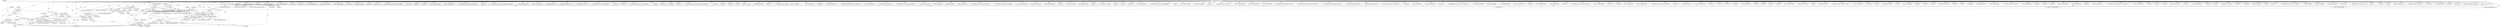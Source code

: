digraph "0_stb_98fdfc6df88b1e34a736d5e126e6c8139c8de1a6_2@pointer" {
"1003636" [label="(Call,f->first_decode = TRUE)"];
"1000445" [label="(Call,is_whole_packet_present(f, TRUE))"];
"1000440" [label="(Call,IS_PUSH_MODE(f))"];
"1000435" [label="(Call,start_packet(f))"];
"1000424" [label="(Call,skip(f, len))"];
"1000422" [label="(Call,next_segment(f))"];
"1000414" [label="(Call,start_packet(f))"];
"1000408" [label="(Call,start_page(f))"];
"1000395" [label="(Call,get8(f))"];
"1000332" [label="(Call,get8(f))"];
"1000328" [label="(Call,get32(f))"];
"1000326" [label="(Call,get32(f))"];
"1000324" [label="(Call,get32(f))"];
"1000313" [label="(Call,get32(f))"];
"1000288" [label="(Call,get8(f))"];
"1000277" [label="(Call,get32(f))"];
"1000259" [label="(Call,getn(f, header, 6))"];
"1000250" [label="(Call,get8(f))"];
"1000126" [label="(Call,start_page(f))"];
"1000107" [label="(MethodParameterIn,vorb *f)"];
"1000420" [label="(Call,len = next_segment(f))"];
"1000396" [label="(Identifier,f)"];
"1000465" [label="(Call,get8_packet(f))"];
"1000281" [label="(Call,error(f, VORBIS_invalid_first_page))"];
"1000500" [label="(Call,get_bits(f,8))"];
"1000883" [label="(Call,setup_malloc(f, c->entries))"];
"1000249" [label="(Call,get8(f) != VORBIS_packet_id)"];
"1000296" [label="(Call,error(f, VORBIS_invalid_first_page))"];
"1001257" [label="(Call,get_bits(f, 4))"];
"1001717" [label="(Call,error(f, VORBIS_outofmem))"];
"1000272" [label="(Call,error(f, VORBIS_invalid_first_page))"];
"1002463" [label="(Call,error(f, VORBIS_invalid_setup))"];
"1000409" [label="(Identifier,f)"];
"1001283" [label="(Call,get_bits(f, 32))"];
"1000637" [label="(Call,get_bits(f, 8))"];
"1000314" [label="(Identifier,f)"];
"1000330" [label="(Call,x = get8(f))"];
"1003278" [label="(Call,error(f, VORBIS_invalid_setup))"];
"1001877" [label="(Call,error(f, VORBIS_invalid_setup))"];
"1001028" [label="(Call,error(f, VORBIS_outofmem))"];
"1002557" [label="(Call,get_bits(f,5))"];
"1000708" [label="(Call,setup_malloc(f, c->entries))"];
"1000462" [label="(Call,crc32_init())"];
"1000251" [label="(Identifier,f)"];
"1002047" [label="(Call,get_bits(f, 3))"];
"1001800" [label="(Call,get_bits(f, 16))"];
"1001765" [label="(Call,setup_temp_free(f, mults, sizeof(mults[0])*c->lookup_values))"];
"1000447" [label="(Identifier,TRUE)"];
"1000422" [label="(Call,next_segment(f))"];
"1000258" [label="(Call,!getn(f, header, 6))"];
"1000812" [label="(Call,get_bits(f,1))"];
"1001961" [label="(Call,get_bits(f,8))"];
"1003219" [label="(Call,get_bits(f, 6))"];
"1001808" [label="(Call,error(f, VORBIS_invalid_setup))"];
"1001332" [label="(Call,error(f, VORBIS_invalid_setup))"];
"1001647" [label="(Call,setup_temp_free(f, mults,sizeof(mults[0])*c->lookup_values))"];
"1002506" [label="(Call,get_bits(f,6))"];
"1000370" [label="(Call,error(f, VORBIS_invalid_setup))"];
"1002667" [label="(Call,setup_malloc(f, sizeof(*r->classdata) * f->codebooks[r->classbook].entries))"];
"1001659" [label="(Call,error(f, VORBIS_invalid_setup))"];
"1002973" [label="(Call,error(f, VORBIS_invalid_setup))"];
"1003083" [label="(Call,error(f, VORBIS_invalid_setup))"];
"1000331" [label="(Identifier,x)"];
"1000439" [label="(ControlStructure,if (IS_PUSH_MODE(f)))"];
"1000906" [label="(Call,setup_temp_free(f, lengths, c->entries))"];
"1001017" [label="(Call,setup_malloc(f, c->sorted_entries))"];
"1001826" [label="(Call,setup_malloc(f, f->floor_count * sizeof(*f->floor_config)))"];
"1003636" [label="(Call,f->first_decode = TRUE)"];
"1000646" [label="(Call,get_bits(f, 8))"];
"1000413" [label="(Call,!start_packet(f))"];
"1000276" [label="(Call,get32(f) != 0)"];
"1000824" [label="(Call,get_bits(f, 5))"];
"1001214" [label="(Call,setup_temp_free(f, values, sizeof(*values)*c->sorted_entries))"];
"1002814" [label="(Call,get_bits(f,6))"];
"1001918" [label="(Call,get_bits(f,16))"];
"1002514" [label="(Call,get_bits(f,8))"];
"1001932" [label="(Call,get_bits(f,8))"];
"1001224" [label="(Call,setup_temp_free(f, c->codewords, sizeof(*c->codewords)*c->sorted_entries))"];
"1002921" [label="(Call,get_bits(f,1))"];
"1002951" [label="(Call,get_bits(f,1))"];
"1003688" [label="(MethodReturn,static int)"];
"1002630" [label="(Call,get_bits(f, 8))"];
"1000328" [label="(Call,get32(f))"];
"1000393" [label="(Call,x = get8(f))"];
"1000236" [label="(Call,get8(f))"];
"1001404" [label="(Call,get_bits(f, c->value_bits))"];
"1003684" [label="(Call,stb_vorbis_get_file_offset(f))"];
"1002548" [label="(Call,get_bits(f,3))"];
"1001468" [label="(Call,setup_malloc(f, sizeof(c->multiplicands[0]) * c->sorted_entries * c->dimensions))"];
"1002842" [label="(Call,error(f, VORBIS_outofmem))"];
"1000277" [label="(Call,get32(f))"];
"1001911" [label="(Call,get_bits(f,16))"];
"1002646" [label="(Call,error(f, VORBIS_invalid_setup))"];
"1001686" [label="(Call,setup_malloc(f, sizeof(c->multiplicands[0]) * c->lookup_values))"];
"1003049" [label="(Call,error(f, VORBIS_invalid_setup))"];
"1001965" [label="(Call,error(f, VORBIS_feature_not_supported))"];
"1001705" [label="(Call,setup_temp_free(f, mults,sizeof(mults[0])*c->lookup_values))"];
"1000762" [label="(Call,error(f, VORBIS_invalid_setup))"];
"1000424" [label="(Call,skip(f, len))"];
"1002917" [label="(Call,error(f, VORBIS_outofmem))"];
"1000259" [label="(Call,getn(f, header, 6))"];
"1002216" [label="(Call,get_bits(f, g->rangebits))"];
"1001189" [label="(Call,error(f, VORBIS_outofmem))"];
"1000445" [label="(Call,is_whole_packet_present(f, TRUE))"];
"1000510" [label="(Call,setup_malloc(f, sizeof(*f->codebooks) * f->codebook_count))"];
"1002824" [label="(Call,setup_malloc(f, f->mapping_count * sizeof(*f->mapping)))"];
"1002293" [label="(Call,error(f, VORBIS_invalid_setup))"];
"1003197" [label="(Call,error(f, VORBIS_invalid_setup))"];
"1001426" [label="(Call,error(f, VORBIS_invalid_setup))"];
"1003247" [label="(Call,get_bits(f,1))"];
"1003395" [label="(Call,error(f, VORBIS_outofmem))"];
"1000108" [label="(Block,)"];
"1000408" [label="(Call,start_page(f))"];
"1001074" [label="(Call,error(f, VORBIS_outofmem))"];
"1000261" [label="(Identifier,header)"];
"1000325" [label="(Identifier,f)"];
"1001991" [label="(Call,get_bits(f, 5))"];
"1003443" [label="(Call,init_blocksize(f, 0, f->blocksize_0))"];
"1001251" [label="(Call,CHECK(f))"];
"1000284" [label="(Call,f->channels = get8(f))"];
"1002377" [label="(Call,get_bits(f, 6))"];
"1002073" [label="(Call,get_bits(f, 8))"];
"1002406" [label="(Call,error(f, VORBIS_outofmem))"];
"1002387" [label="(Call,setup_malloc(f, f->residue_count * sizeof(f->residue_config[0])))"];
"1000232" [label="(Call,get8(f))"];
"1002890" [label="(Call,error(f, VORBIS_invalid_setup))"];
"1000469" [label="(Call,error(f, VORBIS_invalid_setup))"];
"1000657" [label="(Call,get_bits(f,1))"];
"1000240" [label="(Call,error(f, VORBIS_ogg_skeleton_not_supported))"];
"1002899" [label="(Call,setup_malloc(f, f->channels * sizeof(*m->chan)))"];
"1000415" [label="(Identifier,f)"];
"1003637" [label="(Call,f->first_decode)"];
"1000260" [label="(Identifier,f)"];
"1001362" [label="(Call,error(f, VORBIS_invalid_setup))"];
"1000252" [label="(Identifier,VORBIS_packet_id)"];
"1000683" [label="(Call,error(f, VORBIS_invalid_setup))"];
"1000717" [label="(Call,error(f, VORBIS_outofmem))"];
"1000982" [label="(Call,setup_malloc(f, sizeof(c->codewords[0]) * c->entries))"];
"1000324" [label="(Call,get32(f))"];
"1000126" [label="(Call,start_page(f))"];
"1001037" [label="(Call,setup_temp_malloc(f, sizeof(*c->codewords) * c->sorted_entries))"];
"1001414" [label="(Call,setup_temp_free(f,mults,sizeof(mults[0])*c->lookup_values))"];
"1000158" [label="(Call,error(f, VORBIS_invalid_first_page))"];
"1003686" [label="(Return,return TRUE;)"];
"1003330" [label="(Call,setup_malloc(f, sizeof(float) * f->blocksize_1))"];
"1000269" [label="(Call,vorbis_validate(header))"];
"1001238" [label="(Call,setup_temp_free(f, lengths, c->entries))"];
"1001061" [label="(Call,setup_temp_malloc(f, sizeof(*values) * c->sorted_entries))"];
"1000279" [label="(Literal,0)"];
"1000250" [label="(Call,get8(f))"];
"1003261" [label="(Call,get_bits(f,16))"];
"1003438" [label="(Call,error(f, VORBIS_outofmem))"];
"1000262" [label="(Literal,6)"];
"1000426" [label="(Identifier,len)"];
"1002087" [label="(Call,error(f, VORBIS_invalid_setup))"];
"1001299" [label="(Call,get_bits(f, 4))"];
"1001169" [label="(Call,setup_malloc(f, sizeof(*c->sorted_values   ) * (c->sorted_entries+1)))"];
"1000327" [label="(Identifier,f)"];
"1003300" [label="(Call,error(f, VORBIS_invalid_setup))"];
"1001054" [label="(Call,error(f, VORBIS_outofmem))"];
"1003033" [label="(Call,error(f, VORBIS_invalid_setup))"];
"1000694" [label="(Call,setup_temp_malloc(f, c->entries))"];
"1001940" [label="(Call,get_bits(f,4))"];
"1000138" [label="(Call,error(f, VORBIS_invalid_first_page))"];
"1003069" [label="(Call,error(f, VORBIS_invalid_setup))"];
"1002690" [label="(Call,error(f, VORBIS_outofmem))"];
"1001783" [label="(Call,get_bits(f, 6))"];
"1001514" [label="(Call,setup_temp_free(f,mults,sizeof(mults[0])*c->lookup_values))"];
"1003211" [label="(Call,error(f, VORBIS_invalid_setup))"];
"1000395" [label="(Call,get8(f))"];
"1001865" [label="(Call,get_bits(f, 16))"];
"1001816" [label="(Call,get_bits(f, 6))"];
"1002776" [label="(Call,error(f, VORBIS_outofmem))"];
"1000598" [label="(Call,error(f, VORBIS_invalid_setup))"];
"1001369" [label="(Call,setup_temp_malloc(f, sizeof(mults[0]) * c->lookup_values))"];
"1002470" [label="(Call,get_bits(f, 24))"];
"1000421" [label="(Identifier,len)"];
"1000254" [label="(Call,error(f, VORBIS_invalid_first_page))"];
"1001121" [label="(Call,setup_temp_free(f, values, 0))"];
"1000837" [label="(Call,error(f, VORBIS_invalid_setup))"];
"1002477" [label="(Call,get_bits(f, 24))"];
"1001291" [label="(Call,get_bits(f, 32))"];
"1000577" [label="(Call,get_bits(f, 8))"];
"1002451" [label="(Call,get_bits(f, 16))"];
"1001160" [label="(Call,error(f, VORBIS_outofmem))"];
"1000382" [label="(Call,error(f, VORBIS_invalid_setup))"];
"1003644" [label="(Identifier,f)"];
"1002012" [label="(Call,get_bits(f, 4))"];
"1000107" [label="(MethodParameterIn,vorb *f)"];
"1001776" [label="(Call,CHECK(f))"];
"1000309" [label="(Call,f->sample_rate = get32(f))"];
"1003165" [label="(Call,get_bits(f,8))"];
"1000425" [label="(Identifier,f)"];
"1000407" [label="(Call,!start_page(f))"];
"1000731" [label="(Call,get_bits(f,5))"];
"1000492" [label="(Call,error(f, VORBIS_invalid_setup))"];
"1000326" [label="(Call,get32(f))"];
"1000414" [label="(Call,start_packet(f))"];
"1003288" [label="(Call,error(f, VORBIS_invalid_setup))"];
"1000968" [label="(Call,CHECK(f))"];
"1000333" [label="(Identifier,f)"];
"1000329" [label="(Identifier,f)"];
"1001844" [label="(Call,error(f, VORBIS_outofmem))"];
"1002755" [label="(Call,setup_malloc(f, sizeof(r->classdata[j][0]) * classwords))"];
"1000127" [label="(Identifier,f)"];
"1000585" [label="(Call,error(f, VORBIS_invalid_setup))"];
"1001904" [label="(Call,get_bits(f,8))"];
"1000148" [label="(Call,error(f, VORBIS_invalid_first_page))"];
"1000390" [label="(Call,error(f, VORBIS_invalid_setup))"];
"1000289" [label="(Identifier,f)"];
"1000403" [label="(Call,error(f, VORBIS_invalid_first_page))"];
"1003183" [label="(Call,get_bits(f,8))"];
"1000611" [label="(Call,error(f, VORBIS_invalid_setup))"];
"1001778" [label="(Call,CHECK(f))"];
"1001526" [label="(Call,error(f, VORBIS_outofmem))"];
"1000603" [label="(Call,get_bits(f, 8))"];
"1003079" [label="(Call,get_bits(f,2))"];
"1000190" [label="(Call,getn(f, header, 6))"];
"1000590" [label="(Call,get_bits(f, 8))"];
"1000446" [label="(Identifier,f)"];
"1001126" [label="(Call,error(f, VORBIS_invalid_setup))"];
"1002929" [label="(Call,get_bits(f,4))"];
"1003113" [label="(Call,get_bits(f, 4))"];
"1003303" [label="(Call,flush_packet(f))"];
"1003677" [label="(Call,error(f, VORBIS_outofmem))"];
"1002132" [label="(Call,error(f, VORBIS_invalid_setup))"];
"1000321" [label="(Call,error(f, VORBIS_invalid_first_page))"];
"1003346" [label="(Call,setup_malloc(f, sizeof(float) * f->blocksize_1/2))"];
"1000895" [label="(Call,error(f, VORBIS_outofmem))"];
"1000667" [label="(Call,get_bits(f,1))"];
"1002960" [label="(Call,get_bits(f,8))"];
"1000168" [label="(Call,error(f, VORBIS_invalid_first_page))"];
"1001925" [label="(Call,get_bits(f,6))"];
"1000777" [label="(Call,error(f, VORBIS_invalid_setup))"];
"1000528" [label="(Call,error(f, VORBIS_outofmem))"];
"1002057" [label="(Call,get_bits(f, 2))"];
"1002996" [label="(Call,get_bits(f, ilog(f->channels-1)))"];
"1000436" [label="(Identifier,f)"];
"1001140" [label="(Call,setup_malloc(f, sizeof(*c->sorted_codewords) * (c->sorted_entries+1)))"];
"1003640" [label="(Identifier,TRUE)"];
"1003129" [label="(Call,error(f, VORBIS_invalid_setup))"];
"1002552" [label="(Call,get_bits(f,1))"];
"1000332" [label="(Call,get8(f))"];
"1002140" [label="(Call,get_bits(f,2))"];
"1003268" [label="(Call,get_bits(f,8))"];
"1002526" [label="(Call,error(f, VORBIS_invalid_setup))"];
"1000440" [label="(Call,IS_PUSH_MODE(f))"];
"1003254" [label="(Call,get_bits(f,16))"];
"1002489" [label="(Call,error(f, VORBIS_invalid_setup))"];
"1003174" [label="(Call,get_bits(f,8))"];
"1000632" [label="(Call,get_bits(f, 8))"];
"1003453" [label="(Call,init_blocksize(f, 1, f->blocksize_1))"];
"1002497" [label="(Call,get_bits(f,24))"];
"1000485" [label="(Call,get8_packet(f))"];
"1002588" [label="(Call,error(f, VORBIS_outofmem))"];
"1000313" [label="(Call,get32(f))"];
"1000573" [label="(Call,CHECK(f))"];
"1000429" [label="(Identifier,f)"];
"1002148" [label="(Call,get_bits(f,4))"];
"1000423" [label="(Identifier,f)"];
"1002569" [label="(Call,setup_malloc(f, sizeof(r->residue_books[0]) * r->classifications))"];
"1000125" [label="(Call,!start_page(f))"];
"1000753" [label="(Call,get_bits(f, ilog(limit)))"];
"1000306" [label="(Call,error(f, VORBIS_too_many_channels))"];
"1001384" [label="(Call,error(f, VORBIS_outofmem))"];
"1003012" [label="(Call,get_bits(f, ilog(f->channels-1)))"];
"1002882" [label="(Call,get_bits(f,16))"];
"1000420" [label="(Call,len = next_segment(f))"];
"1000419" [label="(Block,)"];
"1000288" [label="(Call,get8(f))"];
"1000264" [label="(Call,error(f, VORBIS_unexpected_eof))"];
"1000444" [label="(Call,!is_whole_packet_present(f, TRUE))"];
"1000278" [label="(Identifier,f)"];
"1001491" [label="(Call,setup_malloc(f, sizeof(c->multiplicands[0]) * c->entries        * c->dimensions))"];
"1001678" [label="(Call,CHECK(f))"];
"1000616" [label="(Call,get_bits(f, 8))"];
"1000245" [label="(Call,error(f, VORBIS_invalid_first_page))"];
"1001267" [label="(Call,error(f, VORBIS_invalid_setup))"];
"1000434" [label="(Call,!start_packet(f))"];
"1003419" [label="(Call,setup_malloc(f, sizeof(float) * f->blocksize_1/2))"];
"1000625" [label="(Call,get_bits(f, 8))"];
"1000435" [label="(Call,start_packet(f))"];
"1001000" [label="(Call,error(f, VORBIS_outofmem))"];
"1002115" [label="(Call,get_bits(f,8))"];
"1001307" [label="(Call,get_bits(f,1))"];
"1003364" [label="(Call,setup_malloc(f, sizeof(int16) * longest_floorlist))"];
"1000441" [label="(Identifier,f)"];
"1003636" -> "1000108"  [label="AST: "];
"1003636" -> "1003640"  [label="CFG: "];
"1003637" -> "1003636"  [label="AST: "];
"1003640" -> "1003636"  [label="AST: "];
"1003644" -> "1003636"  [label="CFG: "];
"1003636" -> "1003688"  [label="DDG: f->first_decode"];
"1003636" -> "1003688"  [label="DDG: TRUE"];
"1000445" -> "1003636"  [label="DDG: TRUE"];
"1000445" -> "1000444"  [label="AST: "];
"1000445" -> "1000447"  [label="CFG: "];
"1000446" -> "1000445"  [label="AST: "];
"1000447" -> "1000445"  [label="AST: "];
"1000444" -> "1000445"  [label="CFG: "];
"1000445" -> "1003688"  [label="DDG: TRUE"];
"1000445" -> "1003688"  [label="DDG: f"];
"1000445" -> "1000444"  [label="DDG: f"];
"1000445" -> "1000444"  [label="DDG: TRUE"];
"1000440" -> "1000445"  [label="DDG: f"];
"1000107" -> "1000445"  [label="DDG: f"];
"1000445" -> "1000465"  [label="DDG: f"];
"1000445" -> "1003686"  [label="DDG: TRUE"];
"1000440" -> "1000439"  [label="AST: "];
"1000440" -> "1000441"  [label="CFG: "];
"1000441" -> "1000440"  [label="AST: "];
"1000446" -> "1000440"  [label="CFG: "];
"1000462" -> "1000440"  [label="CFG: "];
"1000440" -> "1003688"  [label="DDG: IS_PUSH_MODE(f)"];
"1000435" -> "1000440"  [label="DDG: f"];
"1000107" -> "1000440"  [label="DDG: f"];
"1000440" -> "1000465"  [label="DDG: f"];
"1000435" -> "1000434"  [label="AST: "];
"1000435" -> "1000436"  [label="CFG: "];
"1000436" -> "1000435"  [label="AST: "];
"1000434" -> "1000435"  [label="CFG: "];
"1000435" -> "1003688"  [label="DDG: f"];
"1000435" -> "1000434"  [label="DDG: f"];
"1000424" -> "1000435"  [label="DDG: f"];
"1000107" -> "1000435"  [label="DDG: f"];
"1000424" -> "1000419"  [label="AST: "];
"1000424" -> "1000426"  [label="CFG: "];
"1000425" -> "1000424"  [label="AST: "];
"1000426" -> "1000424"  [label="AST: "];
"1000429" -> "1000424"  [label="CFG: "];
"1000424" -> "1003688"  [label="DDG: len"];
"1000424" -> "1003688"  [label="DDG: skip(f, len)"];
"1000424" -> "1000422"  [label="DDG: f"];
"1000422" -> "1000424"  [label="DDG: f"];
"1000107" -> "1000424"  [label="DDG: f"];
"1000420" -> "1000424"  [label="DDG: len"];
"1000422" -> "1000420"  [label="AST: "];
"1000422" -> "1000423"  [label="CFG: "];
"1000423" -> "1000422"  [label="AST: "];
"1000420" -> "1000422"  [label="CFG: "];
"1000422" -> "1000420"  [label="DDG: f"];
"1000414" -> "1000422"  [label="DDG: f"];
"1000107" -> "1000422"  [label="DDG: f"];
"1000414" -> "1000413"  [label="AST: "];
"1000414" -> "1000415"  [label="CFG: "];
"1000415" -> "1000414"  [label="AST: "];
"1000413" -> "1000414"  [label="CFG: "];
"1000414" -> "1003688"  [label="DDG: f"];
"1000414" -> "1000413"  [label="DDG: f"];
"1000408" -> "1000414"  [label="DDG: f"];
"1000107" -> "1000414"  [label="DDG: f"];
"1000408" -> "1000407"  [label="AST: "];
"1000408" -> "1000409"  [label="CFG: "];
"1000409" -> "1000408"  [label="AST: "];
"1000407" -> "1000408"  [label="CFG: "];
"1000408" -> "1003688"  [label="DDG: f"];
"1000408" -> "1000407"  [label="DDG: f"];
"1000395" -> "1000408"  [label="DDG: f"];
"1000107" -> "1000408"  [label="DDG: f"];
"1000395" -> "1000393"  [label="AST: "];
"1000395" -> "1000396"  [label="CFG: "];
"1000396" -> "1000395"  [label="AST: "];
"1000393" -> "1000395"  [label="CFG: "];
"1000395" -> "1000393"  [label="DDG: f"];
"1000332" -> "1000395"  [label="DDG: f"];
"1000107" -> "1000395"  [label="DDG: f"];
"1000395" -> "1000403"  [label="DDG: f"];
"1000332" -> "1000330"  [label="AST: "];
"1000332" -> "1000333"  [label="CFG: "];
"1000333" -> "1000332"  [label="AST: "];
"1000330" -> "1000332"  [label="CFG: "];
"1000332" -> "1000330"  [label="DDG: f"];
"1000328" -> "1000332"  [label="DDG: f"];
"1000107" -> "1000332"  [label="DDG: f"];
"1000332" -> "1000370"  [label="DDG: f"];
"1000332" -> "1000382"  [label="DDG: f"];
"1000332" -> "1000390"  [label="DDG: f"];
"1000328" -> "1000108"  [label="AST: "];
"1000328" -> "1000329"  [label="CFG: "];
"1000329" -> "1000328"  [label="AST: "];
"1000331" -> "1000328"  [label="CFG: "];
"1000328" -> "1003688"  [label="DDG: get32(f)"];
"1000326" -> "1000328"  [label="DDG: f"];
"1000107" -> "1000328"  [label="DDG: f"];
"1000326" -> "1000108"  [label="AST: "];
"1000326" -> "1000327"  [label="CFG: "];
"1000327" -> "1000326"  [label="AST: "];
"1000329" -> "1000326"  [label="CFG: "];
"1000324" -> "1000326"  [label="DDG: f"];
"1000107" -> "1000326"  [label="DDG: f"];
"1000324" -> "1000108"  [label="AST: "];
"1000324" -> "1000325"  [label="CFG: "];
"1000325" -> "1000324"  [label="AST: "];
"1000327" -> "1000324"  [label="CFG: "];
"1000313" -> "1000324"  [label="DDG: f"];
"1000107" -> "1000324"  [label="DDG: f"];
"1000313" -> "1000309"  [label="AST: "];
"1000313" -> "1000314"  [label="CFG: "];
"1000314" -> "1000313"  [label="AST: "];
"1000309" -> "1000313"  [label="CFG: "];
"1000313" -> "1000309"  [label="DDG: f"];
"1000288" -> "1000313"  [label="DDG: f"];
"1000107" -> "1000313"  [label="DDG: f"];
"1000313" -> "1000321"  [label="DDG: f"];
"1000288" -> "1000284"  [label="AST: "];
"1000288" -> "1000289"  [label="CFG: "];
"1000289" -> "1000288"  [label="AST: "];
"1000284" -> "1000288"  [label="CFG: "];
"1000288" -> "1000284"  [label="DDG: f"];
"1000277" -> "1000288"  [label="DDG: f"];
"1000107" -> "1000288"  [label="DDG: f"];
"1000288" -> "1000296"  [label="DDG: f"];
"1000288" -> "1000306"  [label="DDG: f"];
"1000277" -> "1000276"  [label="AST: "];
"1000277" -> "1000278"  [label="CFG: "];
"1000278" -> "1000277"  [label="AST: "];
"1000279" -> "1000277"  [label="CFG: "];
"1000277" -> "1000276"  [label="DDG: f"];
"1000259" -> "1000277"  [label="DDG: f"];
"1000107" -> "1000277"  [label="DDG: f"];
"1000277" -> "1000281"  [label="DDG: f"];
"1000259" -> "1000258"  [label="AST: "];
"1000259" -> "1000262"  [label="CFG: "];
"1000260" -> "1000259"  [label="AST: "];
"1000261" -> "1000259"  [label="AST: "];
"1000262" -> "1000259"  [label="AST: "];
"1000258" -> "1000259"  [label="CFG: "];
"1000259" -> "1003688"  [label="DDG: header"];
"1000259" -> "1000258"  [label="DDG: f"];
"1000259" -> "1000258"  [label="DDG: header"];
"1000259" -> "1000258"  [label="DDG: 6"];
"1000250" -> "1000259"  [label="DDG: f"];
"1000107" -> "1000259"  [label="DDG: f"];
"1000259" -> "1000264"  [label="DDG: f"];
"1000259" -> "1000269"  [label="DDG: header"];
"1000259" -> "1000272"  [label="DDG: f"];
"1000250" -> "1000249"  [label="AST: "];
"1000250" -> "1000251"  [label="CFG: "];
"1000251" -> "1000250"  [label="AST: "];
"1000252" -> "1000250"  [label="CFG: "];
"1000250" -> "1000249"  [label="DDG: f"];
"1000126" -> "1000250"  [label="DDG: f"];
"1000107" -> "1000250"  [label="DDG: f"];
"1000250" -> "1000254"  [label="DDG: f"];
"1000126" -> "1000125"  [label="AST: "];
"1000126" -> "1000127"  [label="CFG: "];
"1000127" -> "1000126"  [label="AST: "];
"1000125" -> "1000126"  [label="CFG: "];
"1000126" -> "1003688"  [label="DDG: f"];
"1000126" -> "1000125"  [label="DDG: f"];
"1000107" -> "1000126"  [label="DDG: f"];
"1000126" -> "1000138"  [label="DDG: f"];
"1000126" -> "1000148"  [label="DDG: f"];
"1000126" -> "1000158"  [label="DDG: f"];
"1000126" -> "1000168"  [label="DDG: f"];
"1000126" -> "1000190"  [label="DDG: f"];
"1000126" -> "1000240"  [label="DDG: f"];
"1000126" -> "1000245"  [label="DDG: f"];
"1000107" -> "1000106"  [label="AST: "];
"1000107" -> "1003688"  [label="DDG: f"];
"1000107" -> "1000138"  [label="DDG: f"];
"1000107" -> "1000148"  [label="DDG: f"];
"1000107" -> "1000158"  [label="DDG: f"];
"1000107" -> "1000168"  [label="DDG: f"];
"1000107" -> "1000190"  [label="DDG: f"];
"1000107" -> "1000232"  [label="DDG: f"];
"1000107" -> "1000236"  [label="DDG: f"];
"1000107" -> "1000240"  [label="DDG: f"];
"1000107" -> "1000245"  [label="DDG: f"];
"1000107" -> "1000254"  [label="DDG: f"];
"1000107" -> "1000264"  [label="DDG: f"];
"1000107" -> "1000272"  [label="DDG: f"];
"1000107" -> "1000281"  [label="DDG: f"];
"1000107" -> "1000296"  [label="DDG: f"];
"1000107" -> "1000306"  [label="DDG: f"];
"1000107" -> "1000321"  [label="DDG: f"];
"1000107" -> "1000370"  [label="DDG: f"];
"1000107" -> "1000382"  [label="DDG: f"];
"1000107" -> "1000390"  [label="DDG: f"];
"1000107" -> "1000403"  [label="DDG: f"];
"1000107" -> "1000465"  [label="DDG: f"];
"1000107" -> "1000469"  [label="DDG: f"];
"1000107" -> "1000485"  [label="DDG: f"];
"1000107" -> "1000492"  [label="DDG: f"];
"1000107" -> "1000500"  [label="DDG: f"];
"1000107" -> "1000510"  [label="DDG: f"];
"1000107" -> "1000528"  [label="DDG: f"];
"1000107" -> "1000573"  [label="DDG: f"];
"1000107" -> "1000577"  [label="DDG: f"];
"1000107" -> "1000585"  [label="DDG: f"];
"1000107" -> "1000590"  [label="DDG: f"];
"1000107" -> "1000598"  [label="DDG: f"];
"1000107" -> "1000603"  [label="DDG: f"];
"1000107" -> "1000611"  [label="DDG: f"];
"1000107" -> "1000616"  [label="DDG: f"];
"1000107" -> "1000625"  [label="DDG: f"];
"1000107" -> "1000632"  [label="DDG: f"];
"1000107" -> "1000637"  [label="DDG: f"];
"1000107" -> "1000646"  [label="DDG: f"];
"1000107" -> "1000657"  [label="DDG: f"];
"1000107" -> "1000667"  [label="DDG: f"];
"1000107" -> "1000683"  [label="DDG: f"];
"1000107" -> "1000694"  [label="DDG: f"];
"1000107" -> "1000708"  [label="DDG: f"];
"1000107" -> "1000717"  [label="DDG: f"];
"1000107" -> "1000731"  [label="DDG: f"];
"1000107" -> "1000753"  [label="DDG: f"];
"1000107" -> "1000762"  [label="DDG: f"];
"1000107" -> "1000777"  [label="DDG: f"];
"1000107" -> "1000812"  [label="DDG: f"];
"1000107" -> "1000824"  [label="DDG: f"];
"1000107" -> "1000837"  [label="DDG: f"];
"1000107" -> "1000883"  [label="DDG: f"];
"1000107" -> "1000895"  [label="DDG: f"];
"1000107" -> "1000906"  [label="DDG: f"];
"1000107" -> "1000968"  [label="DDG: f"];
"1000107" -> "1000982"  [label="DDG: f"];
"1000107" -> "1001000"  [label="DDG: f"];
"1000107" -> "1001017"  [label="DDG: f"];
"1000107" -> "1001028"  [label="DDG: f"];
"1000107" -> "1001037"  [label="DDG: f"];
"1000107" -> "1001054"  [label="DDG: f"];
"1000107" -> "1001061"  [label="DDG: f"];
"1000107" -> "1001074"  [label="DDG: f"];
"1000107" -> "1001121"  [label="DDG: f"];
"1000107" -> "1001126"  [label="DDG: f"];
"1000107" -> "1001140"  [label="DDG: f"];
"1000107" -> "1001160"  [label="DDG: f"];
"1000107" -> "1001169"  [label="DDG: f"];
"1000107" -> "1001189"  [label="DDG: f"];
"1000107" -> "1001214"  [label="DDG: f"];
"1000107" -> "1001224"  [label="DDG: f"];
"1000107" -> "1001238"  [label="DDG: f"];
"1000107" -> "1001251"  [label="DDG: f"];
"1000107" -> "1001257"  [label="DDG: f"];
"1000107" -> "1001267"  [label="DDG: f"];
"1000107" -> "1001283"  [label="DDG: f"];
"1000107" -> "1001291"  [label="DDG: f"];
"1000107" -> "1001299"  [label="DDG: f"];
"1000107" -> "1001307"  [label="DDG: f"];
"1000107" -> "1001332"  [label="DDG: f"];
"1000107" -> "1001362"  [label="DDG: f"];
"1000107" -> "1001369"  [label="DDG: f"];
"1000107" -> "1001384"  [label="DDG: f"];
"1000107" -> "1001404"  [label="DDG: f"];
"1000107" -> "1001414"  [label="DDG: f"];
"1000107" -> "1001426"  [label="DDG: f"];
"1000107" -> "1001468"  [label="DDG: f"];
"1000107" -> "1001491"  [label="DDG: f"];
"1000107" -> "1001514"  [label="DDG: f"];
"1000107" -> "1001526"  [label="DDG: f"];
"1000107" -> "1001647"  [label="DDG: f"];
"1000107" -> "1001659"  [label="DDG: f"];
"1000107" -> "1001678"  [label="DDG: f"];
"1000107" -> "1001686"  [label="DDG: f"];
"1000107" -> "1001705"  [label="DDG: f"];
"1000107" -> "1001717"  [label="DDG: f"];
"1000107" -> "1001765"  [label="DDG: f"];
"1000107" -> "1001776"  [label="DDG: f"];
"1000107" -> "1001778"  [label="DDG: f"];
"1000107" -> "1001783"  [label="DDG: f"];
"1000107" -> "1001800"  [label="DDG: f"];
"1000107" -> "1001808"  [label="DDG: f"];
"1000107" -> "1001816"  [label="DDG: f"];
"1000107" -> "1001826"  [label="DDG: f"];
"1000107" -> "1001844"  [label="DDG: f"];
"1000107" -> "1001865"  [label="DDG: f"];
"1000107" -> "1001877"  [label="DDG: f"];
"1000107" -> "1001904"  [label="DDG: f"];
"1000107" -> "1001911"  [label="DDG: f"];
"1000107" -> "1001918"  [label="DDG: f"];
"1000107" -> "1001925"  [label="DDG: f"];
"1000107" -> "1001932"  [label="DDG: f"];
"1000107" -> "1001940"  [label="DDG: f"];
"1000107" -> "1001961"  [label="DDG: f"];
"1000107" -> "1001965"  [label="DDG: f"];
"1000107" -> "1001991"  [label="DDG: f"];
"1000107" -> "1002012"  [label="DDG: f"];
"1000107" -> "1002047"  [label="DDG: f"];
"1000107" -> "1002057"  [label="DDG: f"];
"1000107" -> "1002073"  [label="DDG: f"];
"1000107" -> "1002087"  [label="DDG: f"];
"1000107" -> "1002115"  [label="DDG: f"];
"1000107" -> "1002132"  [label="DDG: f"];
"1000107" -> "1002140"  [label="DDG: f"];
"1000107" -> "1002148"  [label="DDG: f"];
"1000107" -> "1002216"  [label="DDG: f"];
"1000107" -> "1002293"  [label="DDG: f"];
"1000107" -> "1002377"  [label="DDG: f"];
"1000107" -> "1002387"  [label="DDG: f"];
"1000107" -> "1002406"  [label="DDG: f"];
"1000107" -> "1002451"  [label="DDG: f"];
"1000107" -> "1002463"  [label="DDG: f"];
"1000107" -> "1002470"  [label="DDG: f"];
"1000107" -> "1002477"  [label="DDG: f"];
"1000107" -> "1002489"  [label="DDG: f"];
"1000107" -> "1002497"  [label="DDG: f"];
"1000107" -> "1002506"  [label="DDG: f"];
"1000107" -> "1002514"  [label="DDG: f"];
"1000107" -> "1002526"  [label="DDG: f"];
"1000107" -> "1002548"  [label="DDG: f"];
"1000107" -> "1002552"  [label="DDG: f"];
"1000107" -> "1002557"  [label="DDG: f"];
"1000107" -> "1002569"  [label="DDG: f"];
"1000107" -> "1002588"  [label="DDG: f"];
"1000107" -> "1002630"  [label="DDG: f"];
"1000107" -> "1002646"  [label="DDG: f"];
"1000107" -> "1002667"  [label="DDG: f"];
"1000107" -> "1002690"  [label="DDG: f"];
"1000107" -> "1002755"  [label="DDG: f"];
"1000107" -> "1002776"  [label="DDG: f"];
"1000107" -> "1002814"  [label="DDG: f"];
"1000107" -> "1002824"  [label="DDG: f"];
"1000107" -> "1002842"  [label="DDG: f"];
"1000107" -> "1002882"  [label="DDG: f"];
"1000107" -> "1002890"  [label="DDG: f"];
"1000107" -> "1002899"  [label="DDG: f"];
"1000107" -> "1002917"  [label="DDG: f"];
"1000107" -> "1002921"  [label="DDG: f"];
"1000107" -> "1002929"  [label="DDG: f"];
"1000107" -> "1002951"  [label="DDG: f"];
"1000107" -> "1002960"  [label="DDG: f"];
"1000107" -> "1002973"  [label="DDG: f"];
"1000107" -> "1002996"  [label="DDG: f"];
"1000107" -> "1003012"  [label="DDG: f"];
"1000107" -> "1003033"  [label="DDG: f"];
"1000107" -> "1003049"  [label="DDG: f"];
"1000107" -> "1003069"  [label="DDG: f"];
"1000107" -> "1003079"  [label="DDG: f"];
"1000107" -> "1003083"  [label="DDG: f"];
"1000107" -> "1003113"  [label="DDG: f"];
"1000107" -> "1003129"  [label="DDG: f"];
"1000107" -> "1003165"  [label="DDG: f"];
"1000107" -> "1003174"  [label="DDG: f"];
"1000107" -> "1003183"  [label="DDG: f"];
"1000107" -> "1003197"  [label="DDG: f"];
"1000107" -> "1003211"  [label="DDG: f"];
"1000107" -> "1003219"  [label="DDG: f"];
"1000107" -> "1003247"  [label="DDG: f"];
"1000107" -> "1003254"  [label="DDG: f"];
"1000107" -> "1003261"  [label="DDG: f"];
"1000107" -> "1003268"  [label="DDG: f"];
"1000107" -> "1003278"  [label="DDG: f"];
"1000107" -> "1003288"  [label="DDG: f"];
"1000107" -> "1003300"  [label="DDG: f"];
"1000107" -> "1003303"  [label="DDG: f"];
"1000107" -> "1003330"  [label="DDG: f"];
"1000107" -> "1003346"  [label="DDG: f"];
"1000107" -> "1003364"  [label="DDG: f"];
"1000107" -> "1003395"  [label="DDG: f"];
"1000107" -> "1003419"  [label="DDG: f"];
"1000107" -> "1003438"  [label="DDG: f"];
"1000107" -> "1003443"  [label="DDG: f"];
"1000107" -> "1003453"  [label="DDG: f"];
"1000107" -> "1003677"  [label="DDG: f"];
"1000107" -> "1003684"  [label="DDG: f"];
"1000420" -> "1000419"  [label="AST: "];
"1000421" -> "1000420"  [label="AST: "];
"1000425" -> "1000420"  [label="CFG: "];
"1000420" -> "1003688"  [label="DDG: next_segment(f)"];
}
